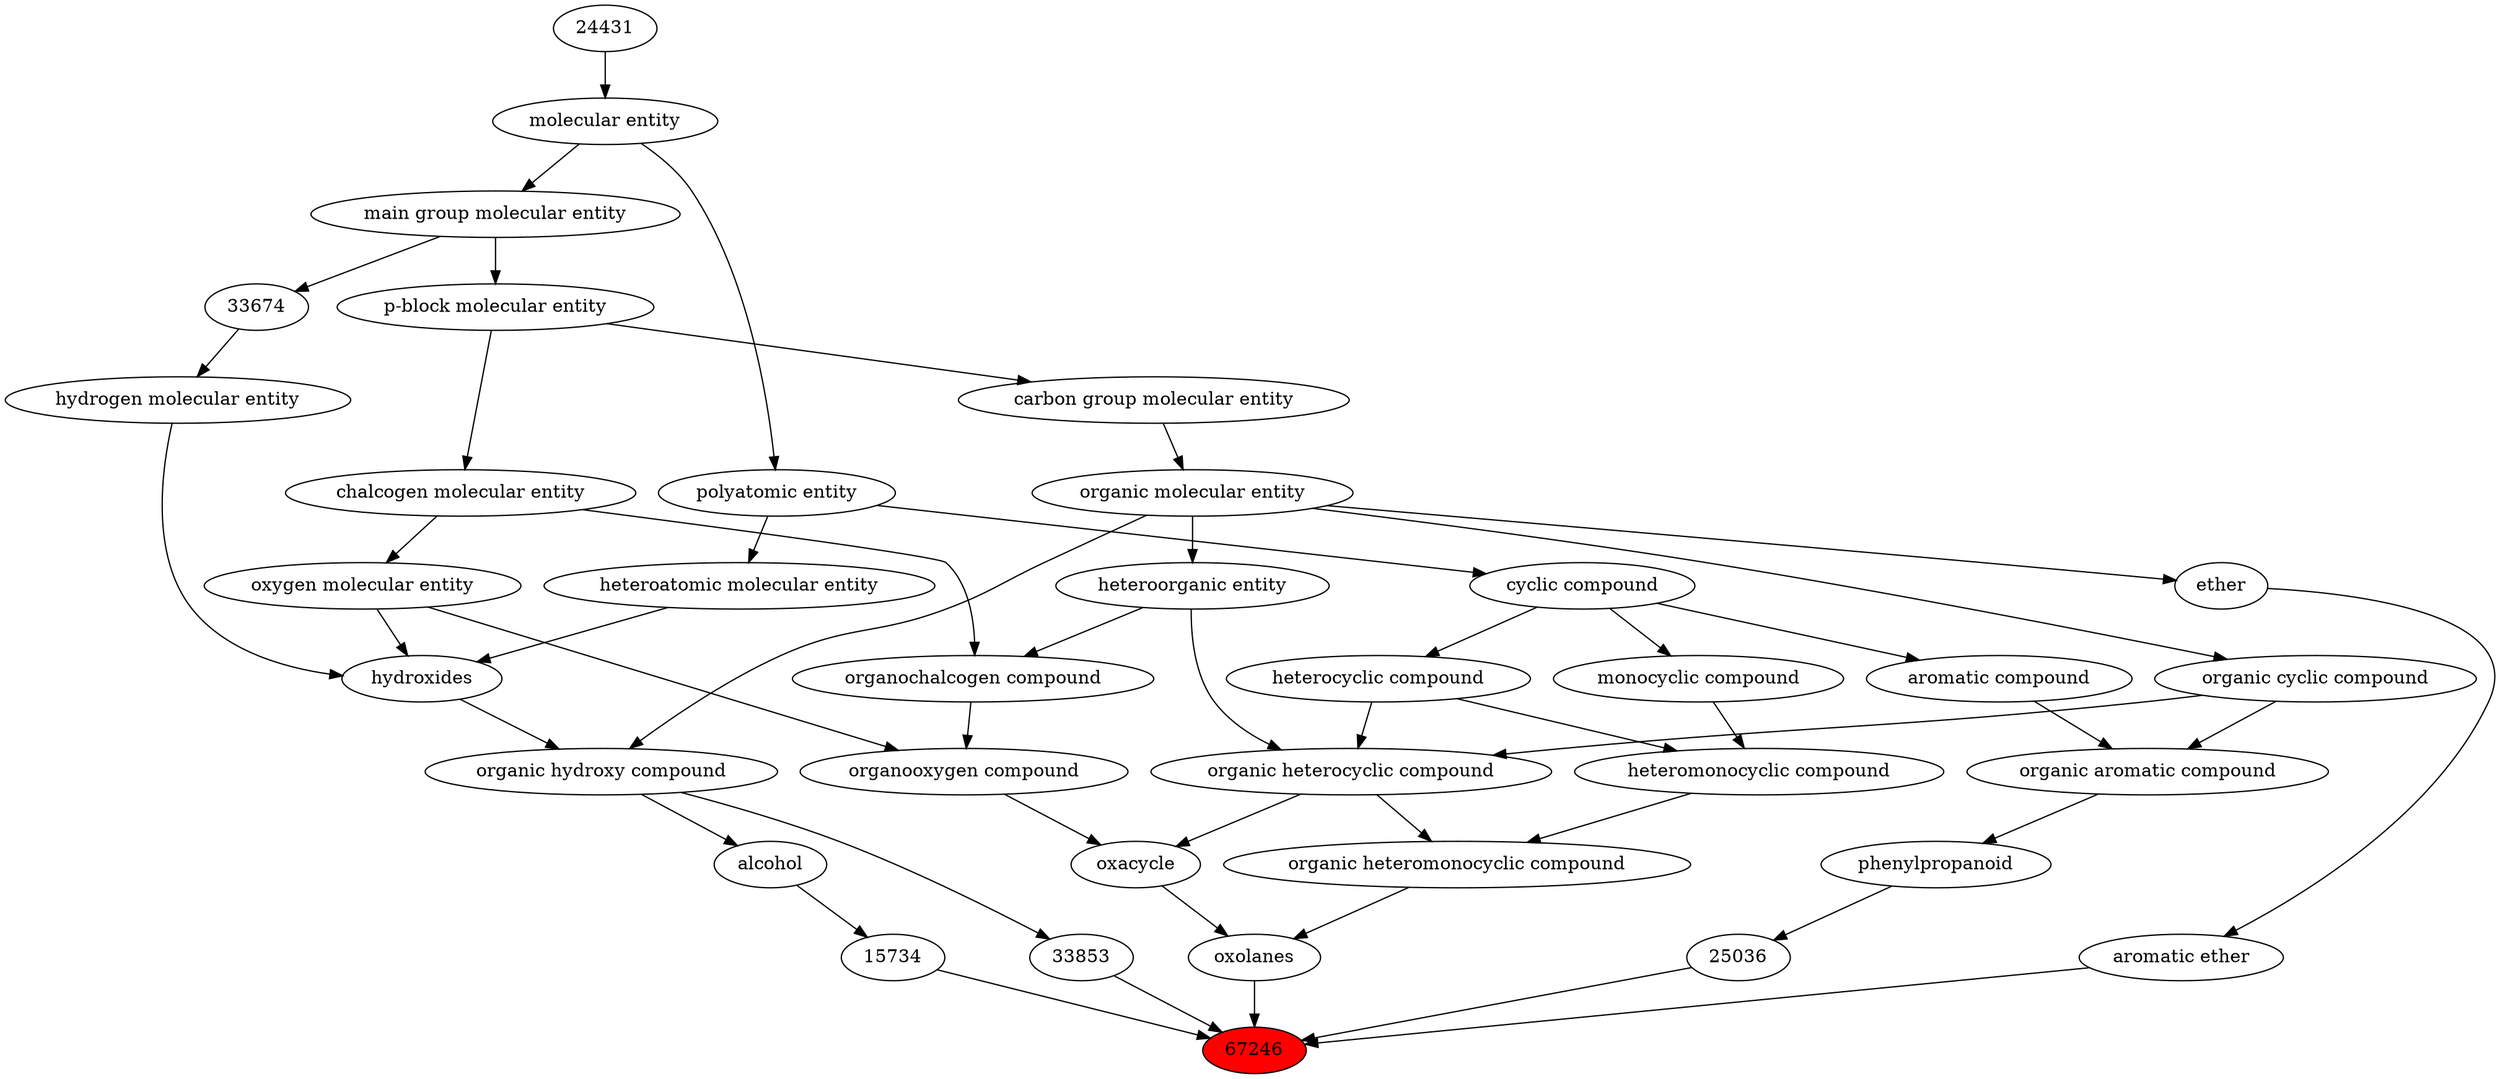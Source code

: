 digraph tree{ 
67246 [label="67246" fillcolor=red style=filled]
35618 -> 67246
26912 -> 67246
33853 -> 67246
25036 -> 67246
15734 -> 67246
35618 [label="aromatic ether"]
25698 -> 35618
26912 [label="oxolanes"]
25693 -> 26912
38104 -> 26912
33853 [label="33853"]
33822 -> 33853
25036 [label="25036"]
26004 -> 25036
15734 [label="15734"]
30879 -> 15734
25698 [label="ether"]
50860 -> 25698
25693 [label="organic heteromonocyclic compound"]
33670 -> 25693
24532 -> 25693
38104 [label="oxacycle"]
24532 -> 38104
36963 -> 38104
33822 [label="organic hydroxy compound"]
24651 -> 33822
50860 -> 33822
26004 [label="phenylpropanoid"]
33659 -> 26004
30879 [label="alcohol"]
33822 -> 30879
50860 [label="organic molecular entity"]
33582 -> 50860
33670 [label="heteromonocyclic compound"]
5686 -> 33670
33661 -> 33670
24532 [label="organic heterocyclic compound"]
33285 -> 24532
33832 -> 24532
5686 -> 24532
36963 [label="organooxygen compound"]
36962 -> 36963
25806 -> 36963
24651 [label="hydroxides"]
25806 -> 24651
33608 -> 24651
37577 -> 24651
33659 [label="organic aromatic compound"]
33832 -> 33659
33655 -> 33659
33582 [label="carbon group molecular entity"]
33675 -> 33582
5686 [label="heterocyclic compound"]
33595 -> 5686
33661 [label="monocyclic compound"]
33595 -> 33661
33285 [label="heteroorganic entity"]
50860 -> 33285
33832 [label="organic cyclic compound"]
50860 -> 33832
36962 [label="organochalcogen compound"]
33285 -> 36962
33304 -> 36962
25806 [label="oxygen molecular entity"]
33304 -> 25806
33608 [label="hydrogen molecular entity"]
33674 -> 33608
37577 [label="heteroatomic molecular entity"]
36357 -> 37577
33655 [label="aromatic compound"]
33595 -> 33655
33675 [label="p-block molecular entity"]
33579 -> 33675
33595 [label="cyclic compound"]
36357 -> 33595
33304 [label="chalcogen molecular entity"]
33675 -> 33304
33674 [label="33674"]
33579 -> 33674
36357 [label="polyatomic entity"]
23367 -> 36357
33579 [label="main group molecular entity"]
23367 -> 33579
23367 [label="molecular entity"]
24431 -> 23367
24431 [label="24431"]
}